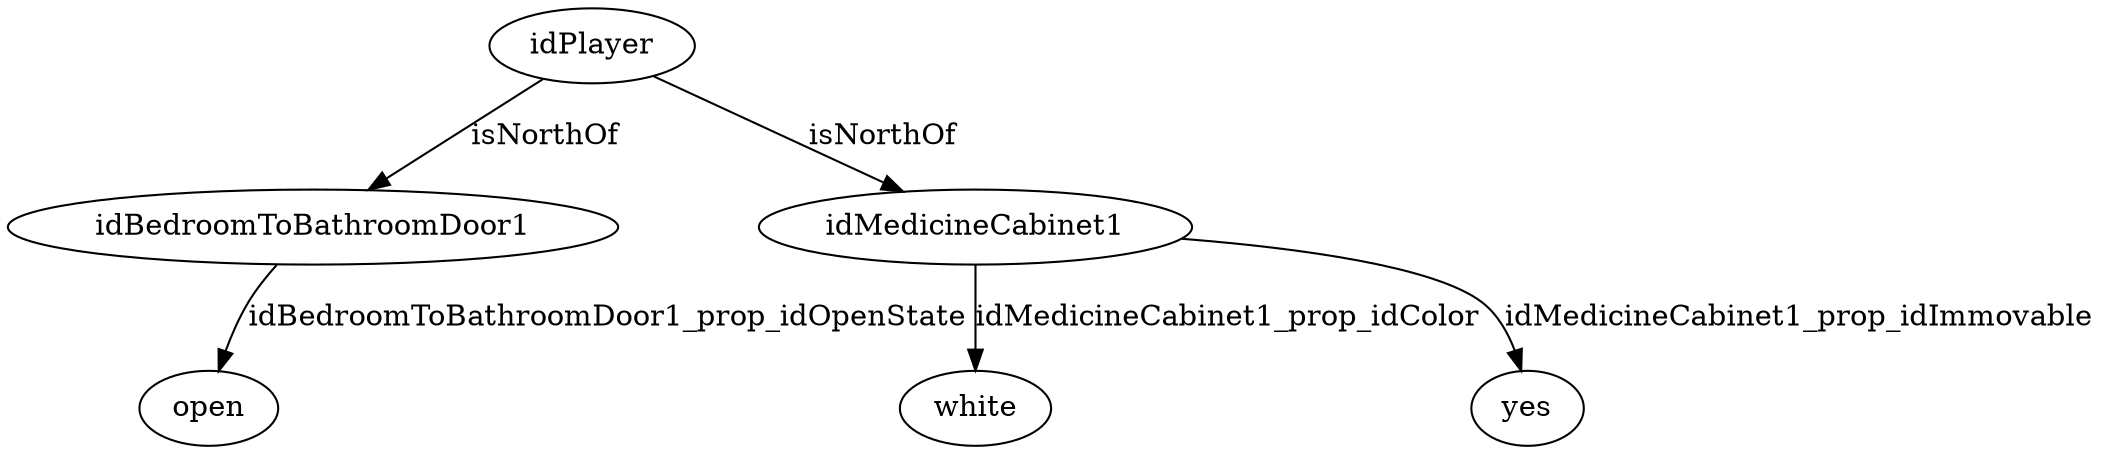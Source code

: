 strict digraph  {
idPlayer [node_type=entity_node, root=root];
idBedroomToBathroomDoor1;
open;
idMedicineCabinet1;
white;
yes;
idPlayer -> idBedroomToBathroomDoor1  [edge_type=relationship, label=isNorthOf];
idPlayer -> idMedicineCabinet1  [edge_type=relationship, label=isNorthOf];
idBedroomToBathroomDoor1 -> open  [edge_type=property, label=idBedroomToBathroomDoor1_prop_idOpenState];
idMedicineCabinet1 -> white  [edge_type=property, label=idMedicineCabinet1_prop_idColor];
idMedicineCabinet1 -> yes  [edge_type=property, label=idMedicineCabinet1_prop_idImmovable];
}
